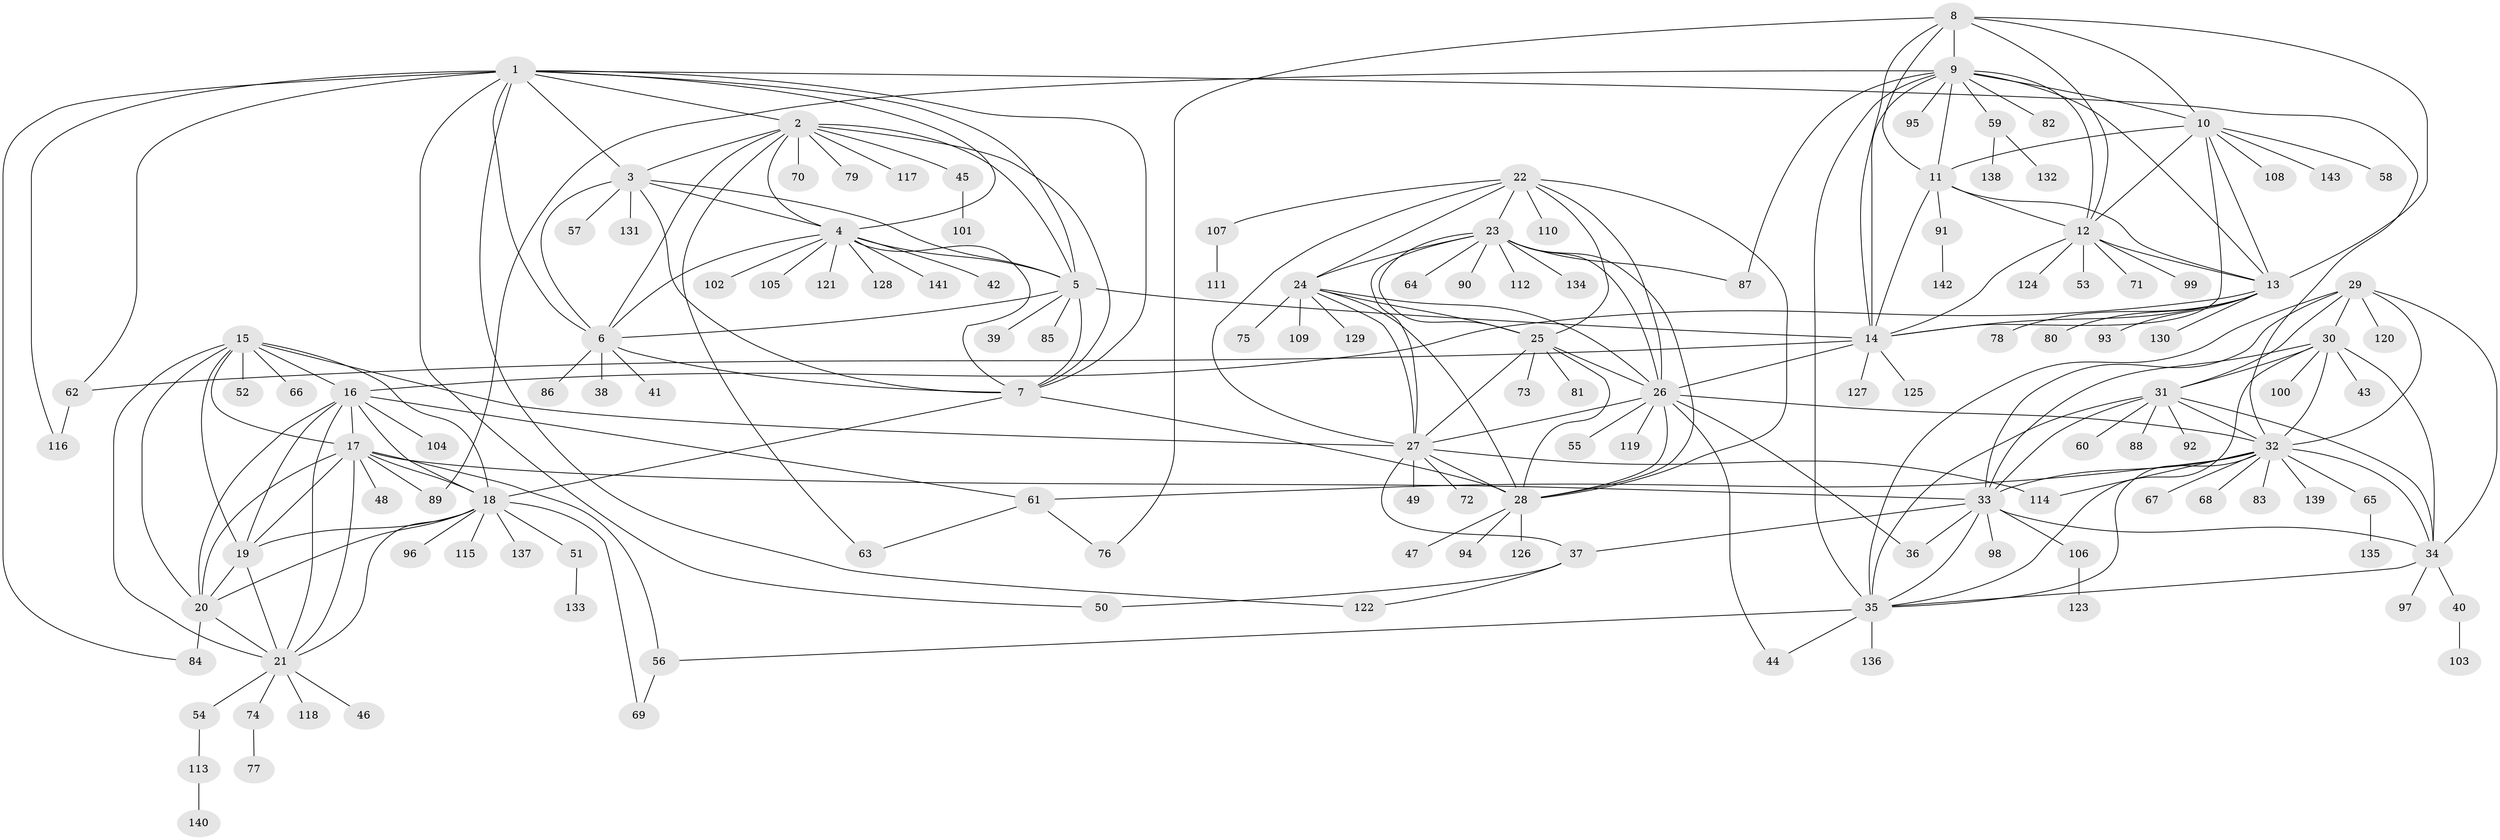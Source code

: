 // Generated by graph-tools (version 1.1) at 2025/11/02/27/25 16:11:38]
// undirected, 143 vertices, 239 edges
graph export_dot {
graph [start="1"]
  node [color=gray90,style=filled];
  1;
  2;
  3;
  4;
  5;
  6;
  7;
  8;
  9;
  10;
  11;
  12;
  13;
  14;
  15;
  16;
  17;
  18;
  19;
  20;
  21;
  22;
  23;
  24;
  25;
  26;
  27;
  28;
  29;
  30;
  31;
  32;
  33;
  34;
  35;
  36;
  37;
  38;
  39;
  40;
  41;
  42;
  43;
  44;
  45;
  46;
  47;
  48;
  49;
  50;
  51;
  52;
  53;
  54;
  55;
  56;
  57;
  58;
  59;
  60;
  61;
  62;
  63;
  64;
  65;
  66;
  67;
  68;
  69;
  70;
  71;
  72;
  73;
  74;
  75;
  76;
  77;
  78;
  79;
  80;
  81;
  82;
  83;
  84;
  85;
  86;
  87;
  88;
  89;
  90;
  91;
  92;
  93;
  94;
  95;
  96;
  97;
  98;
  99;
  100;
  101;
  102;
  103;
  104;
  105;
  106;
  107;
  108;
  109;
  110;
  111;
  112;
  113;
  114;
  115;
  116;
  117;
  118;
  119;
  120;
  121;
  122;
  123;
  124;
  125;
  126;
  127;
  128;
  129;
  130;
  131;
  132;
  133;
  134;
  135;
  136;
  137;
  138;
  139;
  140;
  141;
  142;
  143;
  1 -- 2;
  1 -- 3;
  1 -- 4;
  1 -- 5;
  1 -- 6;
  1 -- 7;
  1 -- 32;
  1 -- 50;
  1 -- 62;
  1 -- 84;
  1 -- 116;
  1 -- 122;
  2 -- 3;
  2 -- 4;
  2 -- 5;
  2 -- 6;
  2 -- 7;
  2 -- 45;
  2 -- 63;
  2 -- 70;
  2 -- 79;
  2 -- 117;
  3 -- 4;
  3 -- 5;
  3 -- 6;
  3 -- 7;
  3 -- 57;
  3 -- 131;
  4 -- 5;
  4 -- 6;
  4 -- 7;
  4 -- 42;
  4 -- 102;
  4 -- 105;
  4 -- 121;
  4 -- 128;
  4 -- 141;
  5 -- 6;
  5 -- 7;
  5 -- 14;
  5 -- 39;
  5 -- 85;
  6 -- 7;
  6 -- 38;
  6 -- 41;
  6 -- 86;
  7 -- 18;
  7 -- 28;
  8 -- 9;
  8 -- 10;
  8 -- 11;
  8 -- 12;
  8 -- 13;
  8 -- 14;
  8 -- 76;
  9 -- 10;
  9 -- 11;
  9 -- 12;
  9 -- 13;
  9 -- 14;
  9 -- 35;
  9 -- 59;
  9 -- 82;
  9 -- 87;
  9 -- 89;
  9 -- 95;
  10 -- 11;
  10 -- 12;
  10 -- 13;
  10 -- 14;
  10 -- 58;
  10 -- 108;
  10 -- 143;
  11 -- 12;
  11 -- 13;
  11 -- 14;
  11 -- 91;
  12 -- 13;
  12 -- 14;
  12 -- 53;
  12 -- 71;
  12 -- 99;
  12 -- 124;
  13 -- 14;
  13 -- 16;
  13 -- 78;
  13 -- 80;
  13 -- 93;
  13 -- 130;
  14 -- 26;
  14 -- 62;
  14 -- 125;
  14 -- 127;
  15 -- 16;
  15 -- 17;
  15 -- 18;
  15 -- 19;
  15 -- 20;
  15 -- 21;
  15 -- 27;
  15 -- 52;
  15 -- 66;
  16 -- 17;
  16 -- 18;
  16 -- 19;
  16 -- 20;
  16 -- 21;
  16 -- 61;
  16 -- 104;
  17 -- 18;
  17 -- 19;
  17 -- 20;
  17 -- 21;
  17 -- 33;
  17 -- 48;
  17 -- 56;
  17 -- 89;
  18 -- 19;
  18 -- 20;
  18 -- 21;
  18 -- 51;
  18 -- 69;
  18 -- 96;
  18 -- 115;
  18 -- 137;
  19 -- 20;
  19 -- 21;
  20 -- 21;
  20 -- 84;
  21 -- 46;
  21 -- 54;
  21 -- 74;
  21 -- 118;
  22 -- 23;
  22 -- 24;
  22 -- 25;
  22 -- 26;
  22 -- 27;
  22 -- 28;
  22 -- 107;
  22 -- 110;
  23 -- 24;
  23 -- 25;
  23 -- 26;
  23 -- 27;
  23 -- 28;
  23 -- 64;
  23 -- 87;
  23 -- 90;
  23 -- 112;
  23 -- 134;
  24 -- 25;
  24 -- 26;
  24 -- 27;
  24 -- 28;
  24 -- 75;
  24 -- 109;
  24 -- 129;
  25 -- 26;
  25 -- 27;
  25 -- 28;
  25 -- 73;
  25 -- 81;
  26 -- 27;
  26 -- 28;
  26 -- 32;
  26 -- 36;
  26 -- 44;
  26 -- 55;
  26 -- 119;
  27 -- 28;
  27 -- 37;
  27 -- 49;
  27 -- 72;
  27 -- 114;
  28 -- 47;
  28 -- 94;
  28 -- 126;
  29 -- 30;
  29 -- 31;
  29 -- 32;
  29 -- 33;
  29 -- 34;
  29 -- 35;
  29 -- 120;
  30 -- 31;
  30 -- 32;
  30 -- 33;
  30 -- 34;
  30 -- 35;
  30 -- 43;
  30 -- 100;
  31 -- 32;
  31 -- 33;
  31 -- 34;
  31 -- 35;
  31 -- 60;
  31 -- 88;
  31 -- 92;
  32 -- 33;
  32 -- 34;
  32 -- 35;
  32 -- 61;
  32 -- 65;
  32 -- 67;
  32 -- 68;
  32 -- 83;
  32 -- 114;
  32 -- 139;
  33 -- 34;
  33 -- 35;
  33 -- 36;
  33 -- 37;
  33 -- 98;
  33 -- 106;
  34 -- 35;
  34 -- 40;
  34 -- 97;
  35 -- 44;
  35 -- 56;
  35 -- 136;
  37 -- 50;
  37 -- 122;
  40 -- 103;
  45 -- 101;
  51 -- 133;
  54 -- 113;
  56 -- 69;
  59 -- 132;
  59 -- 138;
  61 -- 63;
  61 -- 76;
  62 -- 116;
  65 -- 135;
  74 -- 77;
  91 -- 142;
  106 -- 123;
  107 -- 111;
  113 -- 140;
}

